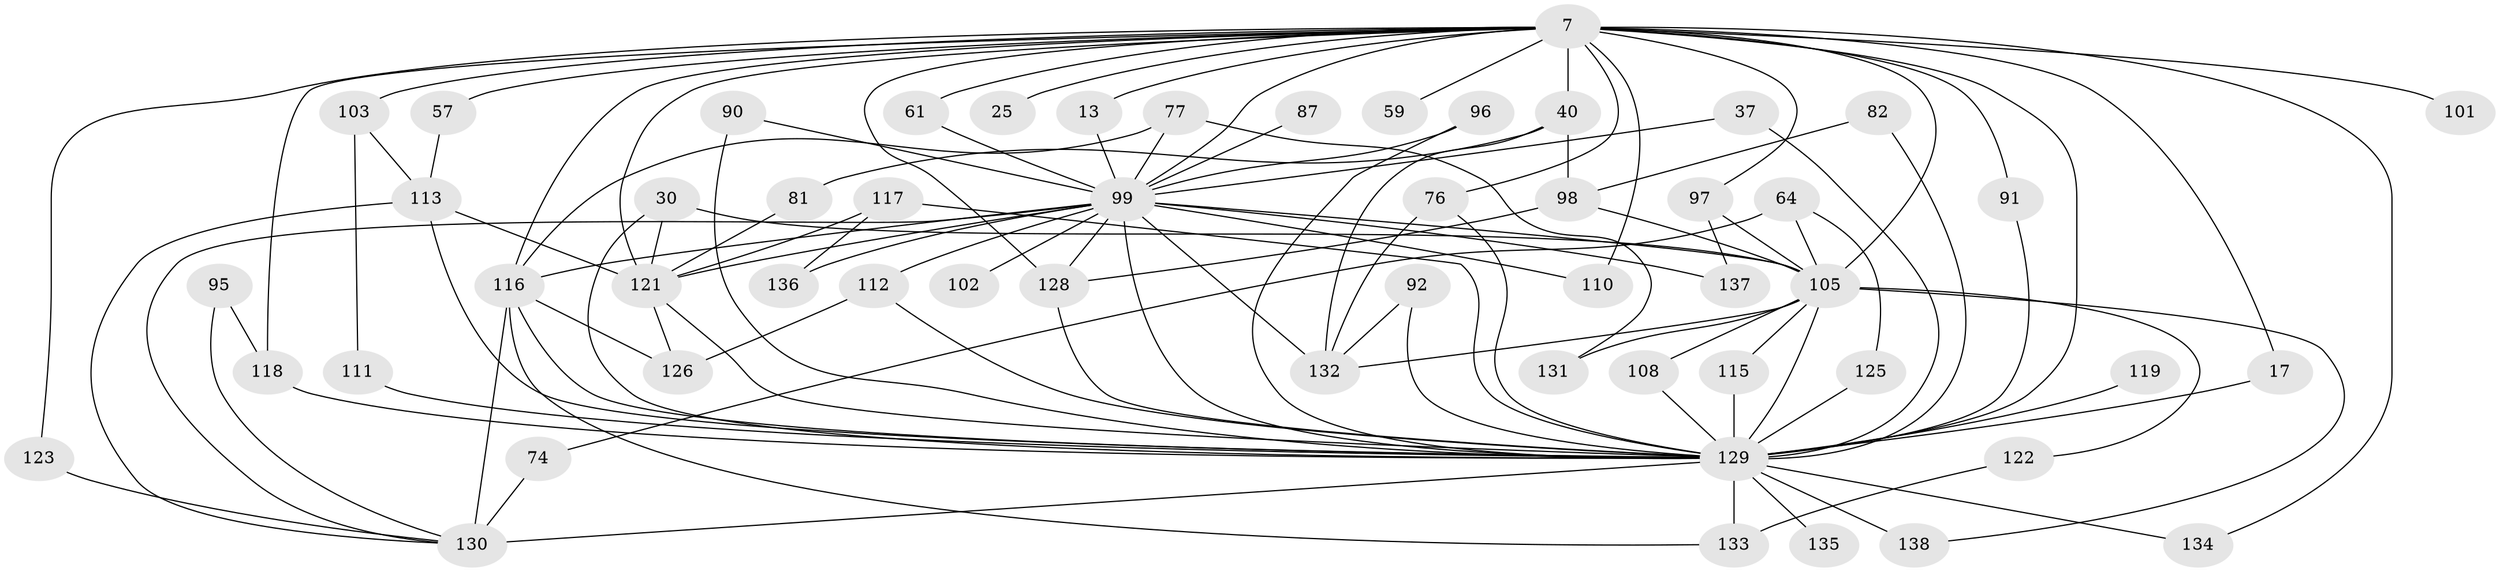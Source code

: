 // original degree distribution, {29: 0.007246376811594203, 21: 0.014492753623188406, 35: 0.007246376811594203, 22: 0.014492753623188406, 14: 0.007246376811594203, 25: 0.014492753623188406, 15: 0.007246376811594203, 4: 0.16666666666666666, 6: 0.043478260869565216, 2: 0.5289855072463768, 7: 0.021739130434782608, 3: 0.14492753623188406, 8: 0.007246376811594203, 5: 0.014492753623188406}
// Generated by graph-tools (version 1.1) at 2025/47/03/04/25 21:47:40]
// undirected, 55 vertices, 109 edges
graph export_dot {
graph [start="1"]
  node [color=gray90,style=filled];
  7 [super="+4+1"];
  13;
  17;
  25;
  30;
  37;
  40 [super="+33"];
  57;
  59;
  61;
  64;
  74;
  76 [super="+49"];
  77 [super="+35"];
  81;
  82 [super="+80"];
  87;
  90 [super="+58"];
  91;
  92 [super="+29"];
  95;
  96;
  97 [super="+46"];
  98 [super="+63+88"];
  99 [super="+22+62+9"];
  101;
  102;
  103 [super="+67"];
  105 [super="+65+56+27+51+94"];
  108;
  110 [super="+72"];
  111;
  112;
  113 [super="+32+48"];
  115 [super="+23+45"];
  116 [super="+86+70+78+100"];
  117;
  118 [super="+68+69"];
  119;
  121 [super="+21+85"];
  122;
  123;
  125;
  126 [super="+114+55+60"];
  128 [super="+71"];
  129 [super="+26+8+107"];
  130 [super="+79+109+124+89+93"];
  131;
  132 [super="+106"];
  133 [super="+36+84"];
  134;
  135;
  136 [super="+120"];
  137;
  138 [super="+50+127"];
  7 -- 13;
  7 -- 25 [weight=2];
  7 -- 59 [weight=2];
  7 -- 61;
  7 -- 76 [weight=2];
  7 -- 123;
  7 -- 134;
  7 -- 101 [weight=2];
  7 -- 116 [weight=8];
  7 -- 103;
  7 -- 40 [weight=3];
  7 -- 129 [weight=13];
  7 -- 17;
  7 -- 91;
  7 -- 57;
  7 -- 105 [weight=9];
  7 -- 118 [weight=3];
  7 -- 99 [weight=7];
  7 -- 121;
  7 -- 110;
  7 -- 128 [weight=2];
  7 -- 97 [weight=2];
  13 -- 99;
  17 -- 129;
  30 -- 121;
  30 -- 105;
  30 -- 129;
  37 -- 129;
  37 -- 99;
  40 -- 81;
  40 -- 98;
  40 -- 132;
  57 -- 113;
  61 -- 99;
  64 -- 74;
  64 -- 125;
  64 -- 105 [weight=2];
  74 -- 130;
  76 -- 132;
  76 -- 129;
  77 -- 131;
  77 -- 116;
  77 -- 99 [weight=2];
  81 -- 121;
  82 -- 129 [weight=3];
  82 -- 98;
  87 -- 99;
  90 -- 129 [weight=3];
  90 -- 99;
  91 -- 129;
  92 -- 129 [weight=3];
  92 -- 132;
  95 -- 118;
  95 -- 130;
  96 -- 99;
  96 -- 129;
  97 -- 105;
  97 -- 137;
  98 -- 105;
  98 -- 128;
  99 -- 129 [weight=9];
  99 -- 128 [weight=3];
  99 -- 136 [weight=2];
  99 -- 137;
  99 -- 102 [weight=2];
  99 -- 110;
  99 -- 112;
  99 -- 116 [weight=3];
  99 -- 121 [weight=4];
  99 -- 132;
  99 -- 130 [weight=3];
  99 -- 105 [weight=4];
  103 -- 111;
  103 -- 113 [weight=2];
  105 -- 129 [weight=9];
  105 -- 122;
  105 -- 131;
  105 -- 132;
  105 -- 138;
  105 -- 108;
  105 -- 115;
  108 -- 129;
  111 -- 129;
  112 -- 126;
  112 -- 129;
  113 -- 130;
  113 -- 129 [weight=2];
  113 -- 121 [weight=2];
  115 -- 129 [weight=3];
  116 -- 133;
  116 -- 130 [weight=3];
  116 -- 126;
  116 -- 129;
  117 -- 136;
  117 -- 129;
  117 -- 121;
  118 -- 129 [weight=3];
  119 -- 129 [weight=2];
  121 -- 126 [weight=3];
  121 -- 129 [weight=2];
  122 -- 133;
  123 -- 130;
  125 -- 129;
  128 -- 129 [weight=2];
  129 -- 138 [weight=3];
  129 -- 130 [weight=3];
  129 -- 133 [weight=5];
  129 -- 134;
  129 -- 135 [weight=2];
}
